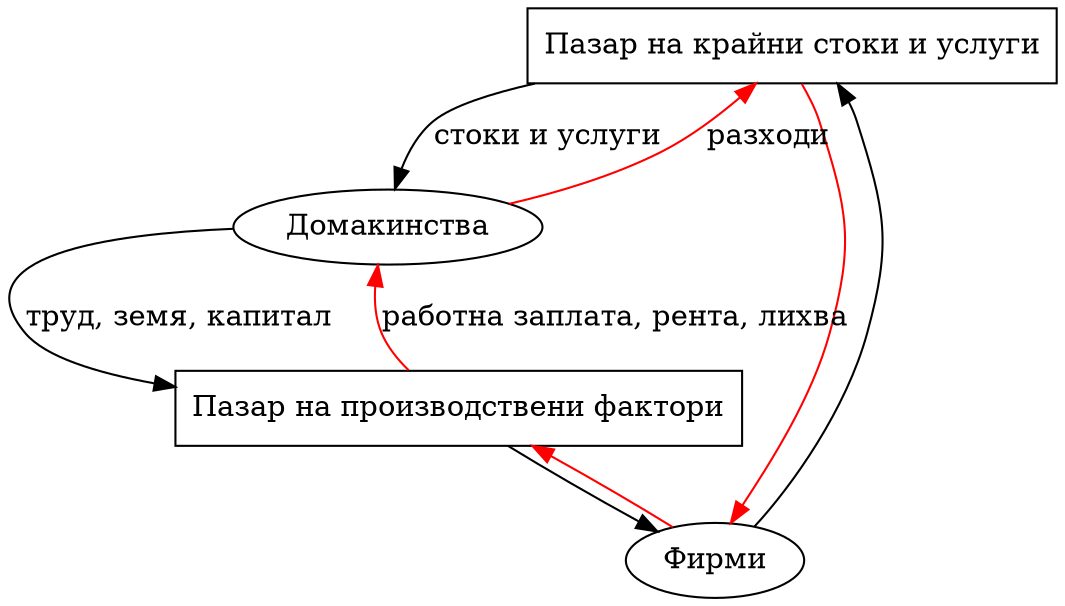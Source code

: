 
digraph circular_flow {

goods [label="Пазар на крайни стоки и услуги", shape=box, pos="0,3!"] 
inputs [label="Пазар на производствени фактори", shape=box, pos="10,300!"]
households [label="Домакинства"]
firms [label="Фирми"]

firms->goods
goods->households [label="стоки и услуги"]
households->inputs [label="труд, земя, капитал"]
inputs->firms
households->goods [label="разходи", color=red]
goods->firms [color=red]
firms->inputs [color=red]
inputs->households [label="работна заплата, рента, лихва", color=red]
}
